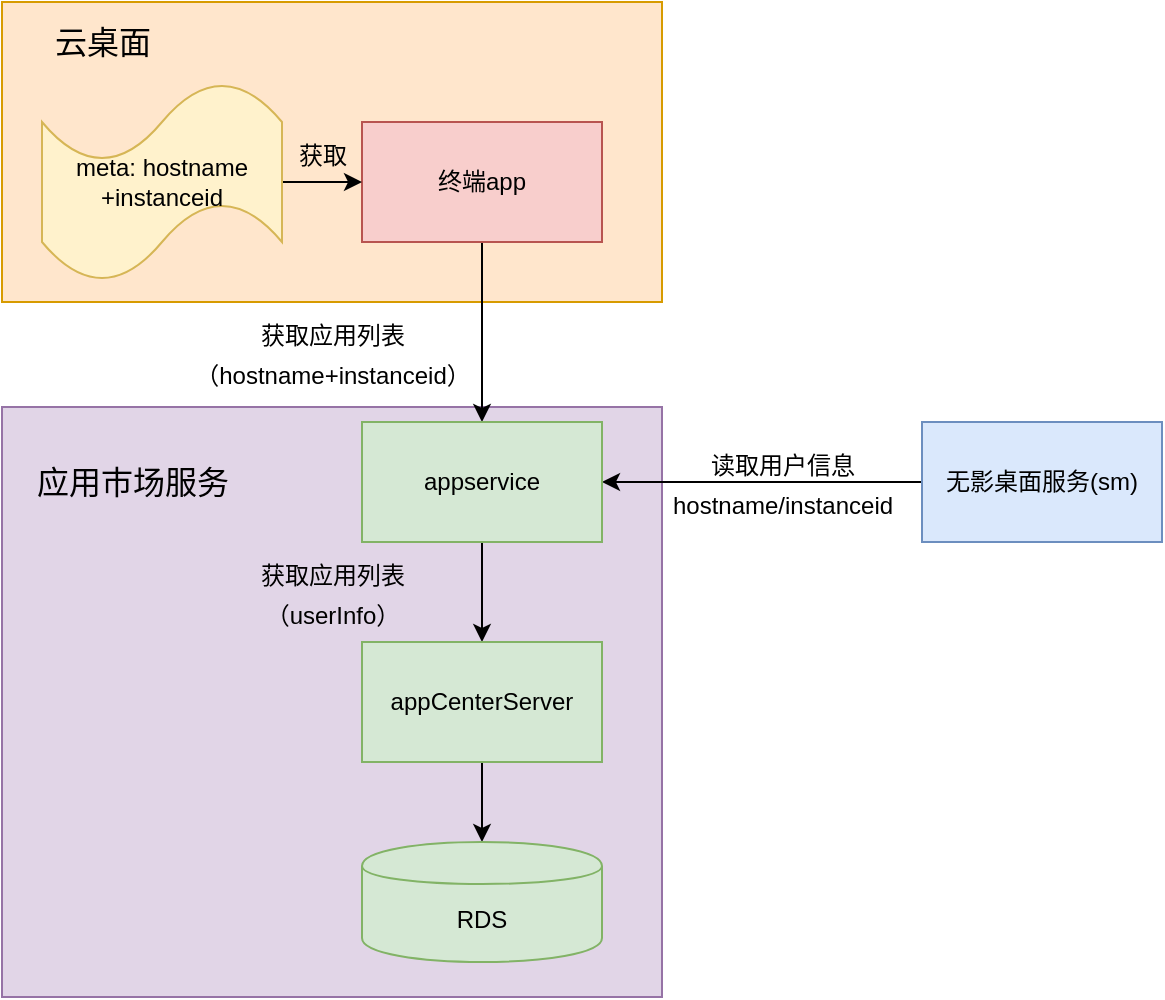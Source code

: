 <mxfile version="14.6.13" type="github">
  <diagram id="_BGO3kCnHvh-opXhYRSR" name="Page-1">
    <mxGraphModel dx="1909" dy="627" grid="1" gridSize="10" guides="1" tooltips="1" connect="1" arrows="1" fold="1" page="1" pageScale="1" pageWidth="827" pageHeight="1169" math="0" shadow="0">
      <root>
        <mxCell id="0" />
        <mxCell id="1" parent="0" />
        <mxCell id="OK57nTrorDAZtAI-0ME9-33" value="" style="rounded=0;whiteSpace=wrap;html=1;fillColor=#e1d5e7;strokeColor=#9673a6;" vertex="1" parent="1">
          <mxGeometry x="-60" y="342.5" width="330" height="295" as="geometry" />
        </mxCell>
        <mxCell id="OK57nTrorDAZtAI-0ME9-13" value="" style="rounded=0;whiteSpace=wrap;html=1;fillColor=#ffe6cc;strokeColor=#d79b00;" vertex="1" parent="1">
          <mxGeometry x="-60" y="140" width="330" height="150" as="geometry" />
        </mxCell>
        <mxCell id="OK57nTrorDAZtAI-0ME9-12" value="" style="edgeStyle=orthogonalEdgeStyle;rounded=0;orthogonalLoop=1;jettySize=auto;html=1;" edge="1" parent="1" source="OK57nTrorDAZtAI-0ME9-4" target="OK57nTrorDAZtAI-0ME9-11">
          <mxGeometry relative="1" as="geometry" />
        </mxCell>
        <mxCell id="OK57nTrorDAZtAI-0ME9-4" value="终端app" style="rounded=0;whiteSpace=wrap;html=1;fillColor=#f8cecc;strokeColor=#b85450;" vertex="1" parent="1">
          <mxGeometry x="120" y="200" width="120" height="60" as="geometry" />
        </mxCell>
        <mxCell id="OK57nTrorDAZtAI-0ME9-32" value="" style="edgeStyle=orthogonalEdgeStyle;rounded=0;orthogonalLoop=1;jettySize=auto;html=1;fontSize=16;" edge="1" parent="1" source="OK57nTrorDAZtAI-0ME9-6" target="OK57nTrorDAZtAI-0ME9-4">
          <mxGeometry relative="1" as="geometry" />
        </mxCell>
        <mxCell id="OK57nTrorDAZtAI-0ME9-6" value="meta: hostname&lt;br&gt;+instanceid" style="shape=tape;whiteSpace=wrap;html=1;fillColor=#fff2cc;strokeColor=#d6b656;" vertex="1" parent="1">
          <mxGeometry x="-40" y="180" width="120" height="100" as="geometry" />
        </mxCell>
        <mxCell id="OK57nTrorDAZtAI-0ME9-30" value="" style="edgeStyle=orthogonalEdgeStyle;rounded=0;orthogonalLoop=1;jettySize=auto;html=1;fontSize=16;entryX=1;entryY=0.5;entryDx=0;entryDy=0;" edge="1" parent="1" source="OK57nTrorDAZtAI-0ME9-9" target="OK57nTrorDAZtAI-0ME9-11">
          <mxGeometry relative="1" as="geometry">
            <mxPoint x="330" y="380.0" as="targetPoint" />
          </mxGeometry>
        </mxCell>
        <mxCell id="OK57nTrorDAZtAI-0ME9-9" value="无影桌面服务(sm)" style="whiteSpace=wrap;html=1;rounded=0;fillColor=#dae8fc;strokeColor=#6c8ebf;" vertex="1" parent="1">
          <mxGeometry x="400" y="350" width="120" height="60" as="geometry" />
        </mxCell>
        <mxCell id="OK57nTrorDAZtAI-0ME9-21" value="" style="edgeStyle=orthogonalEdgeStyle;rounded=0;orthogonalLoop=1;jettySize=auto;html=1;fontSize=16;" edge="1" parent="1" source="OK57nTrorDAZtAI-0ME9-11" target="OK57nTrorDAZtAI-0ME9-20">
          <mxGeometry relative="1" as="geometry" />
        </mxCell>
        <mxCell id="OK57nTrorDAZtAI-0ME9-11" value="appservice" style="rounded=0;whiteSpace=wrap;html=1;fillColor=#d5e8d4;strokeColor=#82b366;" vertex="1" parent="1">
          <mxGeometry x="120" y="350" width="120" height="60" as="geometry" />
        </mxCell>
        <mxCell id="OK57nTrorDAZtAI-0ME9-14" value="云桌面" style="text;html=1;align=center;verticalAlign=middle;resizable=0;points=[];autosize=1;strokeColor=none;fontSize=16;" vertex="1" parent="1">
          <mxGeometry x="-40" y="150" width="60" height="20" as="geometry" />
        </mxCell>
        <mxCell id="OK57nTrorDAZtAI-0ME9-15" value="&lt;span style=&quot;font-size: 12px&quot;&gt;获取应用列表&lt;br&gt;（hostname+instanceid）&lt;/span&gt;" style="text;html=1;align=center;verticalAlign=middle;resizable=0;points=[];autosize=1;strokeColor=none;fontSize=16;" vertex="1" parent="1">
          <mxGeometry x="30" y="290" width="150" height="50" as="geometry" />
        </mxCell>
        <mxCell id="OK57nTrorDAZtAI-0ME9-16" value="&lt;font style=&quot;font-size: 12px&quot;&gt;读取用户信息&lt;br&gt;hostname/instanceid&lt;br&gt;&lt;/font&gt;" style="text;html=1;align=center;verticalAlign=middle;resizable=0;points=[];autosize=1;strokeColor=none;fontSize=16;" vertex="1" parent="1">
          <mxGeometry x="265" y="355" width="130" height="50" as="geometry" />
        </mxCell>
        <mxCell id="OK57nTrorDAZtAI-0ME9-24" value="" style="edgeStyle=orthogonalEdgeStyle;rounded=0;orthogonalLoop=1;jettySize=auto;html=1;fontSize=16;" edge="1" parent="1" source="OK57nTrorDAZtAI-0ME9-20" target="OK57nTrorDAZtAI-0ME9-23">
          <mxGeometry relative="1" as="geometry" />
        </mxCell>
        <mxCell id="OK57nTrorDAZtAI-0ME9-20" value="appCenterServer" style="rounded=0;whiteSpace=wrap;html=1;fillColor=#d5e8d4;strokeColor=#82b366;" vertex="1" parent="1">
          <mxGeometry x="120" y="460" width="120" height="60" as="geometry" />
        </mxCell>
        <mxCell id="OK57nTrorDAZtAI-0ME9-22" value="&lt;span style=&quot;font-size: 12px&quot;&gt;获取&lt;/span&gt;" style="text;html=1;align=center;verticalAlign=middle;resizable=0;points=[];autosize=1;strokeColor=none;fontSize=16;" vertex="1" parent="1">
          <mxGeometry x="80" y="200" width="40" height="30" as="geometry" />
        </mxCell>
        <mxCell id="OK57nTrorDAZtAI-0ME9-23" value="RDS" style="shape=cylinder;whiteSpace=wrap;html=1;boundedLbl=1;backgroundOutline=1;rounded=0;strokeColor=#82b366;fillColor=#d5e8d4;" vertex="1" parent="1">
          <mxGeometry x="120" y="560" width="120" height="60" as="geometry" />
        </mxCell>
        <mxCell id="OK57nTrorDAZtAI-0ME9-31" value="&lt;span style=&quot;font-size: 12px&quot;&gt;获取应用列表&lt;br&gt;（userInfo）&lt;/span&gt;" style="text;html=1;align=center;verticalAlign=middle;resizable=0;points=[];autosize=1;strokeColor=none;fontSize=16;" vertex="1" parent="1">
          <mxGeometry x="60" y="410" width="90" height="50" as="geometry" />
        </mxCell>
        <mxCell id="OK57nTrorDAZtAI-0ME9-34" value="应用市场服务" style="text;html=1;align=center;verticalAlign=middle;resizable=0;points=[];autosize=1;strokeColor=none;fontSize=16;" vertex="1" parent="1">
          <mxGeometry x="-50" y="370" width="110" height="20" as="geometry" />
        </mxCell>
      </root>
    </mxGraphModel>
  </diagram>
</mxfile>
